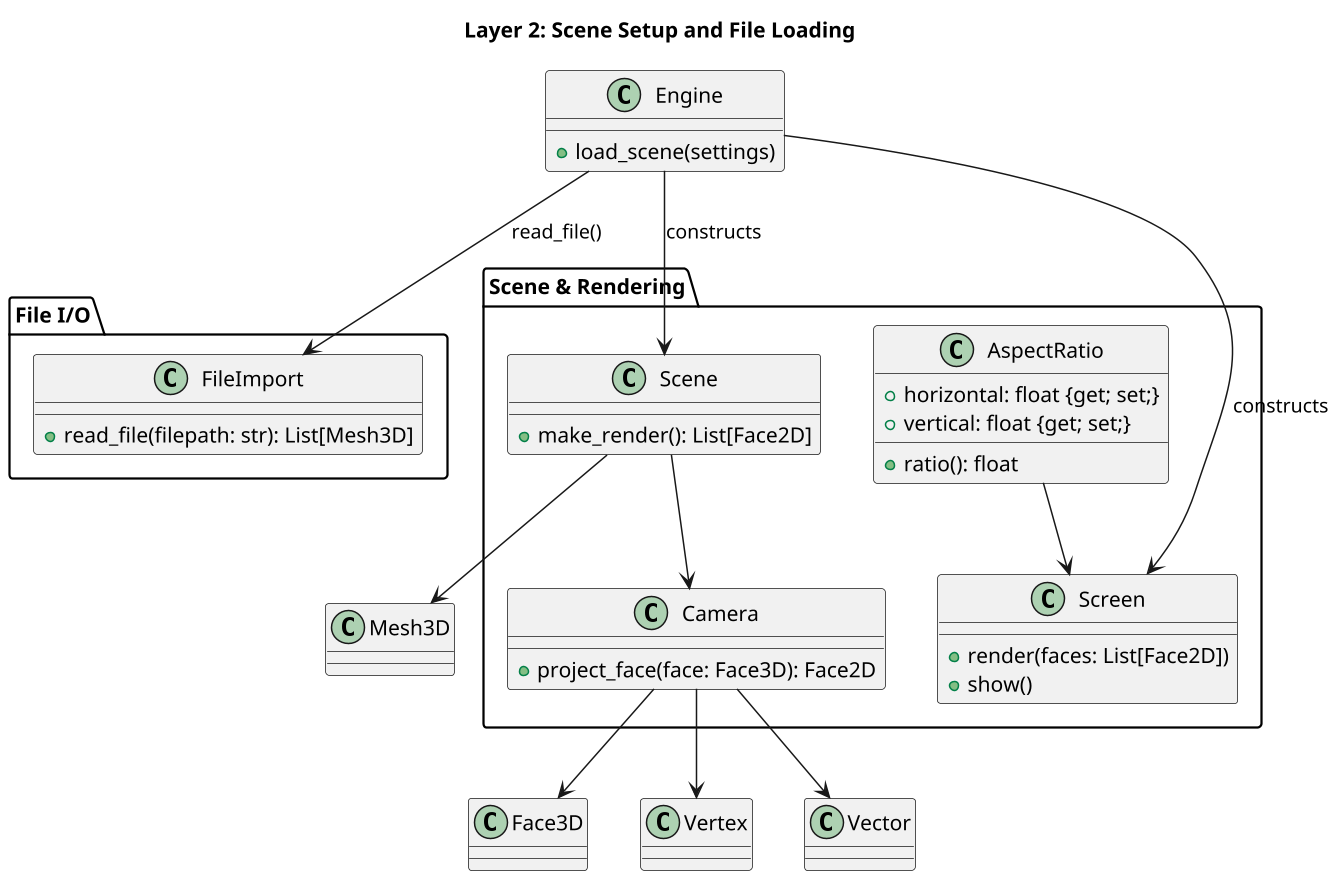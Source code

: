 @startuml Scene_File_Layer
scale 1.5
title "Layer 2: Scene Setup and File Loading"

class Engine {
  + load_scene(settings)
}

package "File I/O" {
  class FileImport {
    + read_file(filepath: str): List[Mesh3D]
  }
}

package "Scene & Rendering" {
  class Scene {
    + make_render(): List[Face2D]
  }

  class Screen {
    + render(faces: List[Face2D])
    + show()
  }

  class Camera {
    + project_face(face: Face3D): Face2D
  }

  class AspectRatio {
    + horizontal: float {get; set;}
    + vertical: float {get; set;}
    + ratio(): float
  }
}

Engine --> FileImport : read_file()
Engine --> Scene : constructs
Engine --> Screen : constructs
Scene --> Camera
Scene --> Mesh3D
Camera --> Face3D
Camera --> Vertex
Camera --> Vector
AspectRatio --> Screen
@enduml
